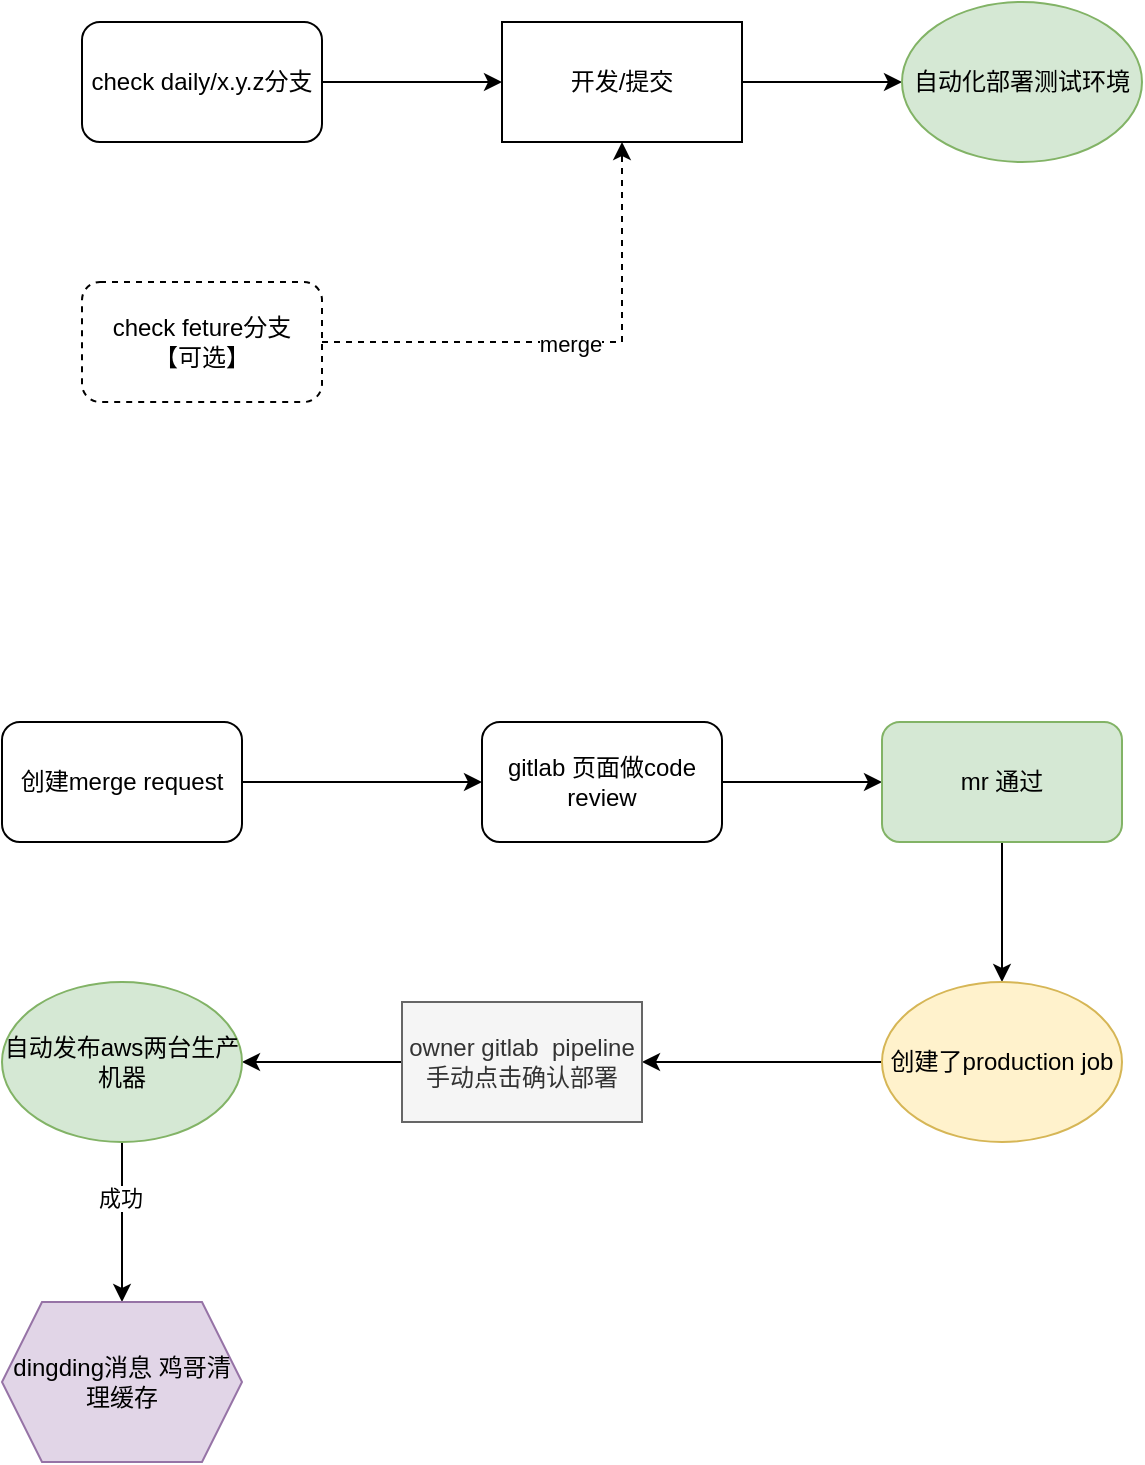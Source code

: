 <mxfile version="13.4.5" type="github">
  <diagram id="TKQxL3R4ejVe9jadOunU" name="Page-1">
    <mxGraphModel dx="946" dy="511" grid="1" gridSize="10" guides="1" tooltips="1" connect="1" arrows="1" fold="1" page="1" pageScale="1" pageWidth="827" pageHeight="1169" math="0" shadow="0">
      <root>
        <mxCell id="0" />
        <mxCell id="1" parent="0" />
        <mxCell id="FQK9Y4kTy5yyKR9RQYRd-3" value="" style="edgeStyle=orthogonalEdgeStyle;rounded=0;orthogonalLoop=1;jettySize=auto;html=1;entryX=0;entryY=0.5;entryDx=0;entryDy=0;" edge="1" parent="1" source="FQK9Y4kTy5yyKR9RQYRd-1" target="FQK9Y4kTy5yyKR9RQYRd-4">
          <mxGeometry relative="1" as="geometry">
            <mxPoint x="290" y="150" as="targetPoint" />
          </mxGeometry>
        </mxCell>
        <mxCell id="FQK9Y4kTy5yyKR9RQYRd-1" value="check daily/x.y.z分支" style="rounded=1;whiteSpace=wrap;html=1;" vertex="1" parent="1">
          <mxGeometry x="90" y="120" width="120" height="60" as="geometry" />
        </mxCell>
        <mxCell id="FQK9Y4kTy5yyKR9RQYRd-5" style="edgeStyle=orthogonalEdgeStyle;rounded=0;orthogonalLoop=1;jettySize=auto;html=1;exitX=1;exitY=0.5;exitDx=0;exitDy=0;entryX=0.5;entryY=1;entryDx=0;entryDy=0;dashed=1;" edge="1" parent="1" source="FQK9Y4kTy5yyKR9RQYRd-2" target="FQK9Y4kTy5yyKR9RQYRd-4">
          <mxGeometry relative="1" as="geometry" />
        </mxCell>
        <mxCell id="FQK9Y4kTy5yyKR9RQYRd-6" value="merge" style="edgeLabel;html=1;align=center;verticalAlign=middle;resizable=0;points=[];" vertex="1" connectable="0" parent="FQK9Y4kTy5yyKR9RQYRd-5">
          <mxGeometry x="-0.008" y="-1" relative="1" as="geometry">
            <mxPoint as="offset" />
          </mxGeometry>
        </mxCell>
        <mxCell id="FQK9Y4kTy5yyKR9RQYRd-2" value="check feture分支&lt;br&gt;【可选】" style="rounded=1;whiteSpace=wrap;html=1;dashed=1;" vertex="1" parent="1">
          <mxGeometry x="90" y="250" width="120" height="60" as="geometry" />
        </mxCell>
        <mxCell id="FQK9Y4kTy5yyKR9RQYRd-9" value="" style="edgeStyle=orthogonalEdgeStyle;rounded=0;orthogonalLoop=1;jettySize=auto;html=1;" edge="1" parent="1" source="FQK9Y4kTy5yyKR9RQYRd-4" target="2">
          <mxGeometry relative="1" as="geometry" />
        </mxCell>
        <mxCell id="FQK9Y4kTy5yyKR9RQYRd-4" value="开发/提交" style="rounded=0;whiteSpace=wrap;html=1;" vertex="1" parent="1">
          <mxGeometry x="300" y="120" width="120" height="60" as="geometry" />
        </mxCell>
        <mxCell id="2" value="自动化部署测试环境" style="ellipse;whiteSpace=wrap;html=1;rounded=0;fillColor=#d5e8d4;strokeColor=#82b366;" vertex="1" parent="1">
          <mxGeometry x="500" y="110" width="120" height="80" as="geometry" />
        </mxCell>
        <mxCell id="FQK9Y4kTy5yyKR9RQYRd-12" value="" style="edgeStyle=orthogonalEdgeStyle;rounded=0;orthogonalLoop=1;jettySize=auto;html=1;" edge="1" parent="1" source="FQK9Y4kTy5yyKR9RQYRd-10" target="FQK9Y4kTy5yyKR9RQYRd-11">
          <mxGeometry relative="1" as="geometry" />
        </mxCell>
        <mxCell id="FQK9Y4kTy5yyKR9RQYRd-10" value="创建merge request" style="rounded=1;whiteSpace=wrap;html=1;" vertex="1" parent="1">
          <mxGeometry x="50" y="470" width="120" height="60" as="geometry" />
        </mxCell>
        <mxCell id="FQK9Y4kTy5yyKR9RQYRd-14" value="" style="edgeStyle=orthogonalEdgeStyle;rounded=0;orthogonalLoop=1;jettySize=auto;html=1;" edge="1" parent="1" source="FQK9Y4kTy5yyKR9RQYRd-11" target="FQK9Y4kTy5yyKR9RQYRd-13">
          <mxGeometry relative="1" as="geometry" />
        </mxCell>
        <mxCell id="FQK9Y4kTy5yyKR9RQYRd-11" value="gitlab 页面做code review" style="whiteSpace=wrap;html=1;rounded=1;" vertex="1" parent="1">
          <mxGeometry x="290" y="470" width="120" height="60" as="geometry" />
        </mxCell>
        <mxCell id="FQK9Y4kTy5yyKR9RQYRd-16" value="" style="edgeStyle=orthogonalEdgeStyle;rounded=0;orthogonalLoop=1;jettySize=auto;html=1;entryX=0.5;entryY=0;entryDx=0;entryDy=0;" edge="1" parent="1" source="FQK9Y4kTy5yyKR9RQYRd-13" target="FQK9Y4kTy5yyKR9RQYRd-17">
          <mxGeometry relative="1" as="geometry">
            <mxPoint x="550" y="610" as="targetPoint" />
          </mxGeometry>
        </mxCell>
        <mxCell id="FQK9Y4kTy5yyKR9RQYRd-13" value="mr 通过" style="whiteSpace=wrap;html=1;rounded=1;fillColor=#d5e8d4;strokeColor=#82b366;" vertex="1" parent="1">
          <mxGeometry x="490" y="470" width="120" height="60" as="geometry" />
        </mxCell>
        <mxCell id="FQK9Y4kTy5yyKR9RQYRd-20" value="" style="edgeStyle=orthogonalEdgeStyle;rounded=0;orthogonalLoop=1;jettySize=auto;html=1;" edge="1" parent="1" source="FQK9Y4kTy5yyKR9RQYRd-17" target="FQK9Y4kTy5yyKR9RQYRd-19">
          <mxGeometry relative="1" as="geometry" />
        </mxCell>
        <mxCell id="FQK9Y4kTy5yyKR9RQYRd-17" value="创建了production job" style="ellipse;whiteSpace=wrap;html=1;rounded=0;fillColor=#fff2cc;strokeColor=#d6b656;" vertex="1" parent="1">
          <mxGeometry x="490" y="600" width="120" height="80" as="geometry" />
        </mxCell>
        <mxCell id="FQK9Y4kTy5yyKR9RQYRd-23" value="" style="edgeStyle=orthogonalEdgeStyle;rounded=0;orthogonalLoop=1;jettySize=auto;html=1;" edge="1" parent="1" source="FQK9Y4kTy5yyKR9RQYRd-19" target="FQK9Y4kTy5yyKR9RQYRd-22">
          <mxGeometry relative="1" as="geometry" />
        </mxCell>
        <mxCell id="FQK9Y4kTy5yyKR9RQYRd-19" value="owner gitlab&amp;nbsp; pipeline&lt;br&gt;手动点击确认部署" style="whiteSpace=wrap;html=1;rounded=0;fillColor=#f5f5f5;strokeColor=#666666;fontColor=#333333;" vertex="1" parent="1">
          <mxGeometry x="250" y="610" width="120" height="60" as="geometry" />
        </mxCell>
        <mxCell id="FQK9Y4kTy5yyKR9RQYRd-25" value="" style="edgeStyle=orthogonalEdgeStyle;rounded=0;orthogonalLoop=1;jettySize=auto;html=1;" edge="1" parent="1" source="FQK9Y4kTy5yyKR9RQYRd-22" target="FQK9Y4kTy5yyKR9RQYRd-24">
          <mxGeometry relative="1" as="geometry" />
        </mxCell>
        <mxCell id="FQK9Y4kTy5yyKR9RQYRd-26" value="成功" style="edgeLabel;html=1;align=center;verticalAlign=middle;resizable=0;points=[];" vertex="1" connectable="0" parent="FQK9Y4kTy5yyKR9RQYRd-25">
          <mxGeometry x="-0.3" y="-1" relative="1" as="geometry">
            <mxPoint as="offset" />
          </mxGeometry>
        </mxCell>
        <mxCell id="FQK9Y4kTy5yyKR9RQYRd-22" value="自动发布aws两台生产机器" style="ellipse;whiteSpace=wrap;html=1;rounded=0;fillColor=#d5e8d4;strokeColor=#82b366;" vertex="1" parent="1">
          <mxGeometry x="50" y="600" width="120" height="80" as="geometry" />
        </mxCell>
        <mxCell id="FQK9Y4kTy5yyKR9RQYRd-24" value="dingding消息 鸡哥清理缓存" style="shape=hexagon;perimeter=hexagonPerimeter2;whiteSpace=wrap;html=1;fixedSize=1;rounded=0;fillColor=#e1d5e7;strokeColor=#9673a6;" vertex="1" parent="1">
          <mxGeometry x="50" y="760" width="120" height="80" as="geometry" />
        </mxCell>
      </root>
    </mxGraphModel>
  </diagram>
</mxfile>
